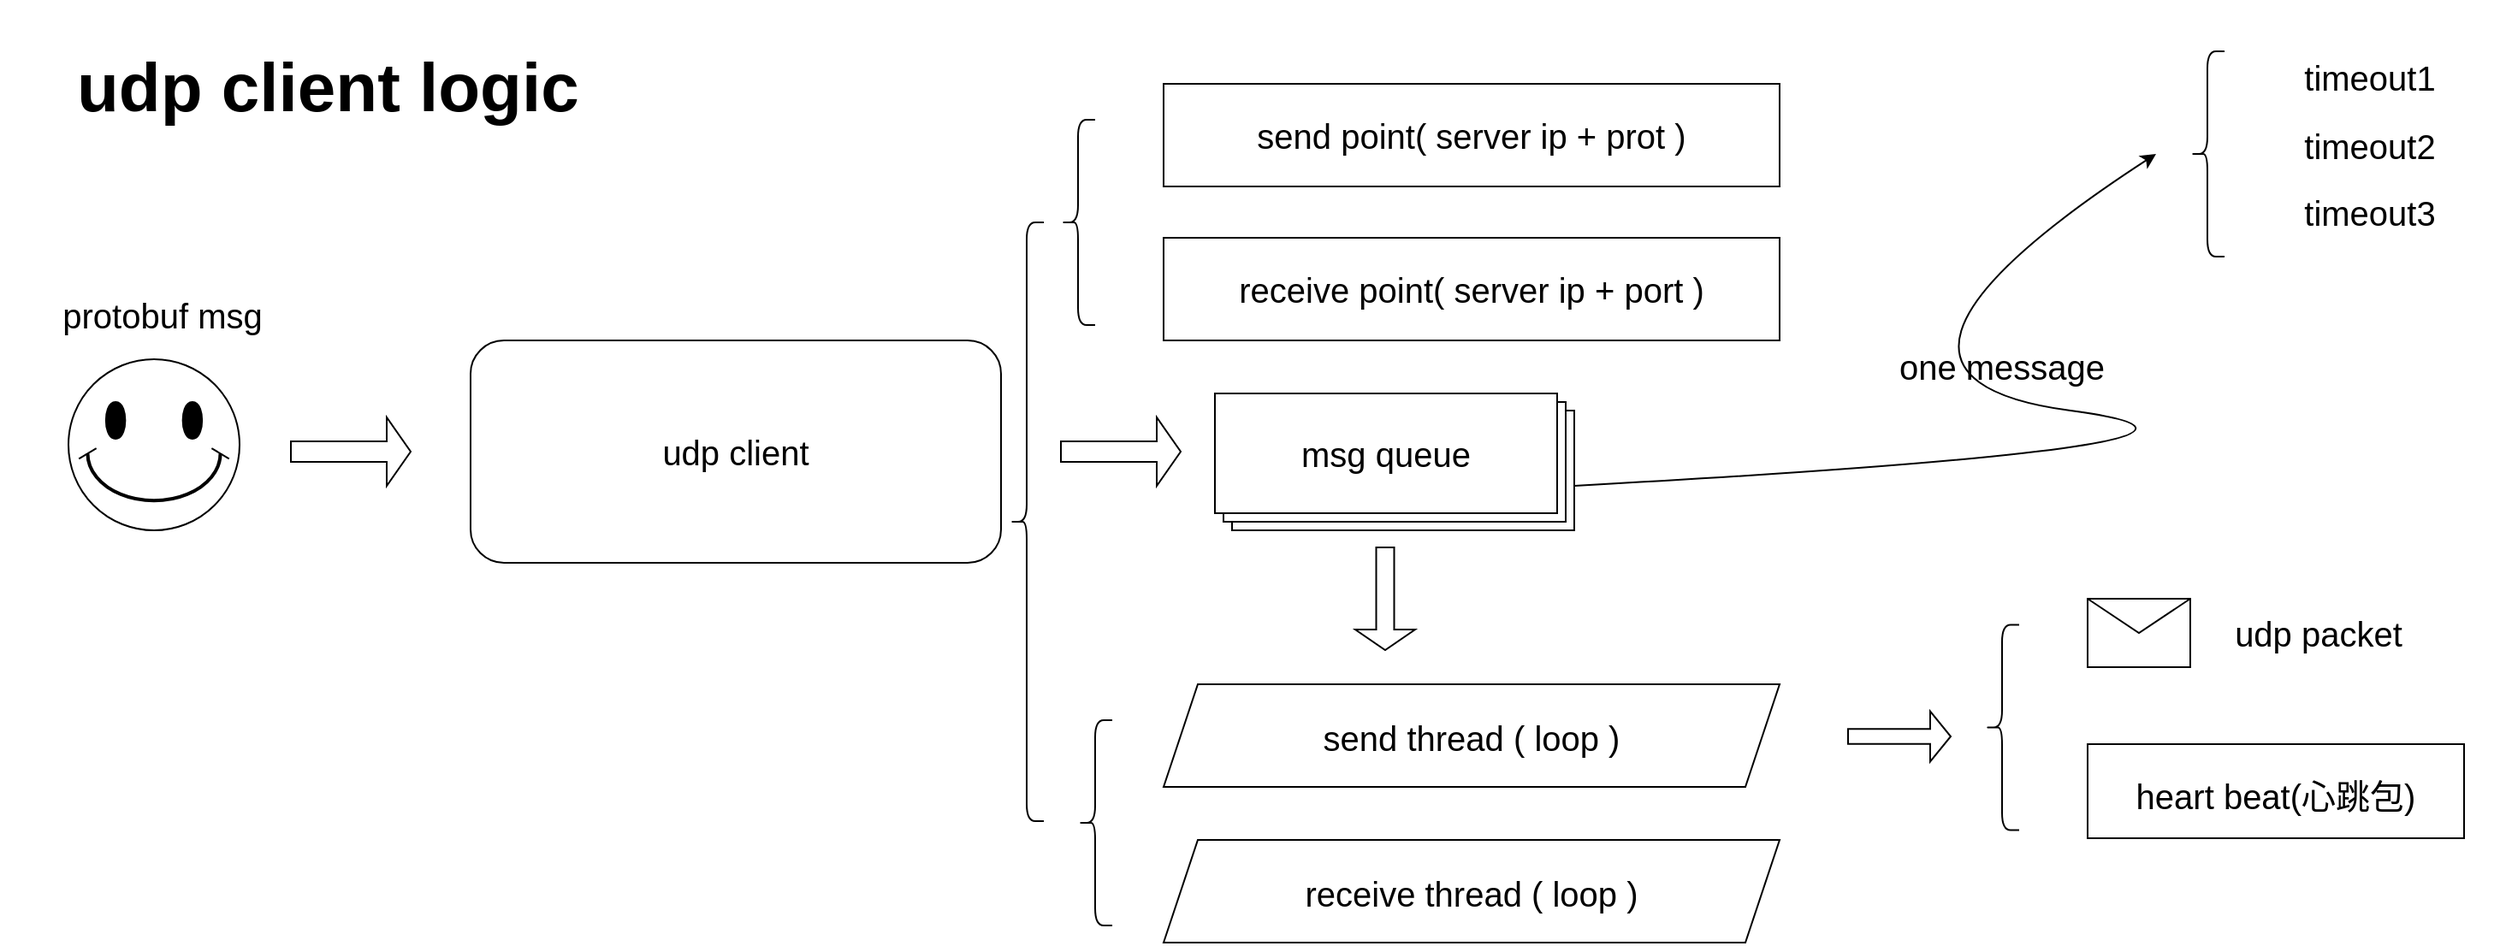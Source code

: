 <mxfile version="20.2.3" type="device"><diagram id="sVZdPEpb8wuQw7SPM5HH" name="第 1 页"><mxGraphModel dx="1234" dy="793" grid="1" gridSize="10" guides="1" tooltips="1" connect="1" arrows="1" fold="1" page="1" pageScale="1" pageWidth="1654" pageHeight="1169" math="0" shadow="0"><root><mxCell id="0"/><mxCell id="1" parent="0"/><mxCell id="8tNU9APJHBReHNOcmdOZ-1" value="" style="rounded=1;whiteSpace=wrap;html=1;fontSize=20;" vertex="1" parent="1"><mxGeometry x="275" y="349" width="310" height="130" as="geometry"/></mxCell><mxCell id="8tNU9APJHBReHNOcmdOZ-2" value="udp client" style="text;html=1;strokeColor=none;fillColor=none;align=center;verticalAlign=middle;whiteSpace=wrap;rounded=0;fontSize=20;" vertex="1" parent="1"><mxGeometry x="275" y="349" width="310" height="130" as="geometry"/></mxCell><mxCell id="8tNU9APJHBReHNOcmdOZ-5" value="" style="verticalLabelPosition=bottom;verticalAlign=top;html=1;shape=mxgraph.basic.smiley;fontSize=20;" vertex="1" parent="1"><mxGeometry x="40" y="360" width="100" height="100" as="geometry"/></mxCell><mxCell id="8tNU9APJHBReHNOcmdOZ-6" value="" style="shape=singleArrow;whiteSpace=wrap;html=1;fontSize=20;" vertex="1" parent="1"><mxGeometry x="170" y="394" width="70" height="40" as="geometry"/></mxCell><mxCell id="8tNU9APJHBReHNOcmdOZ-7" value="protobuf msg" style="text;html=1;strokeColor=none;fillColor=none;align=center;verticalAlign=middle;whiteSpace=wrap;rounded=0;fontSize=20;" vertex="1" parent="1"><mxGeometry y="319" width="190" height="30" as="geometry"/></mxCell><mxCell id="8tNU9APJHBReHNOcmdOZ-11" value="" style="shape=curlyBracket;whiteSpace=wrap;html=1;rounded=1;fontSize=20;" vertex="1" parent="1"><mxGeometry x="620" y="220" width="20" height="120" as="geometry"/></mxCell><mxCell id="8tNU9APJHBReHNOcmdOZ-12" value="" style="shape=curlyBracket;whiteSpace=wrap;html=1;rounded=1;fontSize=20;" vertex="1" parent="1"><mxGeometry x="630" y="571" width="20" height="120" as="geometry"/></mxCell><mxCell id="8tNU9APJHBReHNOcmdOZ-13" value="" style="shape=curlyBracket;whiteSpace=wrap;html=1;rounded=1;fontSize=20;" vertex="1" parent="1"><mxGeometry x="590" y="280" width="20" height="350" as="geometry"/></mxCell><mxCell id="8tNU9APJHBReHNOcmdOZ-21" value="" style="group" vertex="1" connectable="0" parent="1"><mxGeometry x="680" y="550" width="360" height="61" as="geometry"/></mxCell><mxCell id="8tNU9APJHBReHNOcmdOZ-19" value="" style="shape=parallelogram;perimeter=parallelogramPerimeter;whiteSpace=wrap;html=1;fixedSize=1;fontSize=20;" vertex="1" parent="8tNU9APJHBReHNOcmdOZ-21"><mxGeometry width="360" height="60" as="geometry"/></mxCell><mxCell id="8tNU9APJHBReHNOcmdOZ-20" value="send thread ( loop )" style="text;html=1;strokeColor=none;fillColor=none;align=center;verticalAlign=middle;whiteSpace=wrap;rounded=0;fontSize=20;" vertex="1" parent="8tNU9APJHBReHNOcmdOZ-21"><mxGeometry y="1" width="360" height="60" as="geometry"/></mxCell><mxCell id="8tNU9APJHBReHNOcmdOZ-22" value="" style="group" vertex="1" connectable="0" parent="1"><mxGeometry x="680" y="199" width="360" height="60" as="geometry"/></mxCell><mxCell id="8tNU9APJHBReHNOcmdOZ-4" value="" style="rounded=0;whiteSpace=wrap;html=1;fontSize=20;" vertex="1" parent="8tNU9APJHBReHNOcmdOZ-22"><mxGeometry width="360" height="60" as="geometry"/></mxCell><mxCell id="8tNU9APJHBReHNOcmdOZ-8" value="send point( server ip + prot )" style="text;html=1;strokeColor=none;fillColor=none;align=center;verticalAlign=middle;whiteSpace=wrap;rounded=0;fontSize=20;" vertex="1" parent="8tNU9APJHBReHNOcmdOZ-22"><mxGeometry width="360" height="60" as="geometry"/></mxCell><mxCell id="8tNU9APJHBReHNOcmdOZ-23" value="" style="group" vertex="1" connectable="0" parent="1"><mxGeometry x="680" y="289" width="360" height="60" as="geometry"/></mxCell><mxCell id="8tNU9APJHBReHNOcmdOZ-9" value="" style="rounded=0;whiteSpace=wrap;html=1;fontSize=20;" vertex="1" parent="8tNU9APJHBReHNOcmdOZ-23"><mxGeometry width="360" height="60" as="geometry"/></mxCell><mxCell id="8tNU9APJHBReHNOcmdOZ-10" value="receive point( server ip + port )" style="text;html=1;strokeColor=none;fillColor=none;align=center;verticalAlign=middle;whiteSpace=wrap;rounded=0;fontSize=20;" vertex="1" parent="8tNU9APJHBReHNOcmdOZ-23"><mxGeometry width="360" height="60" as="geometry"/></mxCell><mxCell id="imfE5Aak_qiBkRF4GNzc-1" value="" style="group" vertex="1" connectable="0" parent="1"><mxGeometry x="680" y="641" width="360" height="61" as="geometry"/></mxCell><mxCell id="imfE5Aak_qiBkRF4GNzc-2" value="" style="shape=parallelogram;perimeter=parallelogramPerimeter;whiteSpace=wrap;html=1;fixedSize=1;fontSize=20;" vertex="1" parent="imfE5Aak_qiBkRF4GNzc-1"><mxGeometry width="360" height="60" as="geometry"/></mxCell><mxCell id="imfE5Aak_qiBkRF4GNzc-3" value="receive thread ( loop )" style="text;html=1;strokeColor=none;fillColor=none;align=center;verticalAlign=middle;whiteSpace=wrap;rounded=0;fontSize=20;" vertex="1" parent="imfE5Aak_qiBkRF4GNzc-1"><mxGeometry y="1" width="360" height="60" as="geometry"/></mxCell><mxCell id="imfE5Aak_qiBkRF4GNzc-4" value="" style="shape=message;html=1;whiteSpace=wrap;html=1;outlineConnect=0;fontSize=20;" vertex="1" parent="1"><mxGeometry x="1220" y="500" width="60" height="40" as="geometry"/></mxCell><mxCell id="imfE5Aak_qiBkRF4GNzc-6" value="" style="shape=singleArrow;whiteSpace=wrap;html=1;fontSize=20;" vertex="1" parent="1"><mxGeometry x="1080" y="565.75" width="60" height="29.5" as="geometry"/></mxCell><mxCell id="imfE5Aak_qiBkRF4GNzc-12" value="" style="group" vertex="1" connectable="0" parent="1"><mxGeometry x="710" y="380" width="210" height="80" as="geometry"/></mxCell><mxCell id="imfE5Aak_qiBkRF4GNzc-10" value="" style="verticalLabelPosition=bottom;verticalAlign=top;html=1;shape=mxgraph.basic.layered_rect;dx=10;outlineConnect=0;fontSize=20;" vertex="1" parent="imfE5Aak_qiBkRF4GNzc-12"><mxGeometry width="210" height="80" as="geometry"/></mxCell><mxCell id="imfE5Aak_qiBkRF4GNzc-11" value="msg queue" style="text;html=1;strokeColor=none;fillColor=none;align=center;verticalAlign=middle;whiteSpace=wrap;rounded=0;fontSize=20;" vertex="1" parent="imfE5Aak_qiBkRF4GNzc-12"><mxGeometry width="200" height="70" as="geometry"/></mxCell><mxCell id="imfE5Aak_qiBkRF4GNzc-13" value="" style="shape=singleArrow;whiteSpace=wrap;html=1;fontSize=20;" vertex="1" parent="1"><mxGeometry x="620" y="394" width="70" height="40" as="geometry"/></mxCell><mxCell id="imfE5Aak_qiBkRF4GNzc-14" value="" style="shape=singleArrow;direction=south;whiteSpace=wrap;html=1;fontSize=20;" vertex="1" parent="1"><mxGeometry x="792" y="470" width="35" height="60" as="geometry"/></mxCell><mxCell id="imfE5Aak_qiBkRF4GNzc-16" value="" style="shape=curlyBracket;whiteSpace=wrap;html=1;rounded=1;fontSize=20;size=0.5;" vertex="1" parent="1"><mxGeometry x="1160" y="515.25" width="20" height="120" as="geometry"/></mxCell><mxCell id="imfE5Aak_qiBkRF4GNzc-19" value="" style="group" vertex="1" connectable="0" parent="1"><mxGeometry x="1220" y="585" width="220" height="55" as="geometry"/></mxCell><mxCell id="imfE5Aak_qiBkRF4GNzc-17" value="" style="rounded=0;whiteSpace=wrap;html=1;fontSize=20;" vertex="1" parent="imfE5Aak_qiBkRF4GNzc-19"><mxGeometry width="220" height="55" as="geometry"/></mxCell><mxCell id="imfE5Aak_qiBkRF4GNzc-18" value="heart beat(心跳包)" style="text;html=1;strokeColor=none;fillColor=none;align=center;verticalAlign=middle;whiteSpace=wrap;rounded=0;fontSize=20;" vertex="1" parent="imfE5Aak_qiBkRF4GNzc-19"><mxGeometry y="5" width="220" height="50" as="geometry"/></mxCell><mxCell id="imfE5Aak_qiBkRF4GNzc-20" value="" style="curved=1;endArrow=classic;html=1;rounded=0;fontSize=20;" edge="1" parent="1"><mxGeometry width="50" height="50" relative="1" as="geometry"><mxPoint x="920" y="434" as="sourcePoint"/><mxPoint x="1260" y="240" as="targetPoint"/><Array as="points"><mxPoint x="1360" y="410"/><mxPoint x="1060" y="370"/></Array></mxGeometry></mxCell><mxCell id="imfE5Aak_qiBkRF4GNzc-21" value="" style="shape=curlyBracket;whiteSpace=wrap;html=1;rounded=1;fontSize=20;" vertex="1" parent="1"><mxGeometry x="1280" y="180" width="20" height="120" as="geometry"/></mxCell><mxCell id="imfE5Aak_qiBkRF4GNzc-22" value="one message" style="text;html=1;strokeColor=none;fillColor=none;align=center;verticalAlign=middle;whiteSpace=wrap;rounded=0;fontSize=20;" vertex="1" parent="1"><mxGeometry x="1090" y="349" width="160" height="30" as="geometry"/></mxCell><mxCell id="imfE5Aak_qiBkRF4GNzc-27" value="" style="group" vertex="1" connectable="0" parent="1"><mxGeometry x="1310" y="180" width="150" height="109" as="geometry"/></mxCell><mxCell id="imfE5Aak_qiBkRF4GNzc-24" value="timeout1" style="text;html=1;strokeColor=none;fillColor=none;align=center;verticalAlign=middle;whiteSpace=wrap;rounded=0;fontSize=20;" vertex="1" parent="imfE5Aak_qiBkRF4GNzc-27"><mxGeometry width="150" height="30" as="geometry"/></mxCell><mxCell id="imfE5Aak_qiBkRF4GNzc-25" value="timeout2" style="text;html=1;strokeColor=none;fillColor=none;align=center;verticalAlign=middle;whiteSpace=wrap;rounded=0;fontSize=20;" vertex="1" parent="imfE5Aak_qiBkRF4GNzc-27"><mxGeometry y="40" width="150" height="30" as="geometry"/></mxCell><mxCell id="imfE5Aak_qiBkRF4GNzc-26" value="timeout3" style="text;html=1;strokeColor=none;fillColor=none;align=center;verticalAlign=middle;whiteSpace=wrap;rounded=0;fontSize=20;" vertex="1" parent="imfE5Aak_qiBkRF4GNzc-27"><mxGeometry y="79" width="150" height="30" as="geometry"/></mxCell><mxCell id="imfE5Aak_qiBkRF4GNzc-29" value="&lt;h1&gt;udp client logic&lt;/h1&gt;" style="text;html=1;strokeColor=none;fillColor=none;spacing=5;spacingTop=-20;whiteSpace=wrap;overflow=hidden;rounded=0;fontSize=20;" vertex="1" parent="1"><mxGeometry x="40" y="160" width="340" height="120" as="geometry"/></mxCell><mxCell id="imfE5Aak_qiBkRF4GNzc-33" value="udp packet" style="text;html=1;strokeColor=none;fillColor=none;align=center;verticalAlign=middle;whiteSpace=wrap;rounded=0;fontSize=20;" vertex="1" parent="1"><mxGeometry x="1290" y="505" width="130" height="30" as="geometry"/></mxCell></root></mxGraphModel></diagram></mxfile>